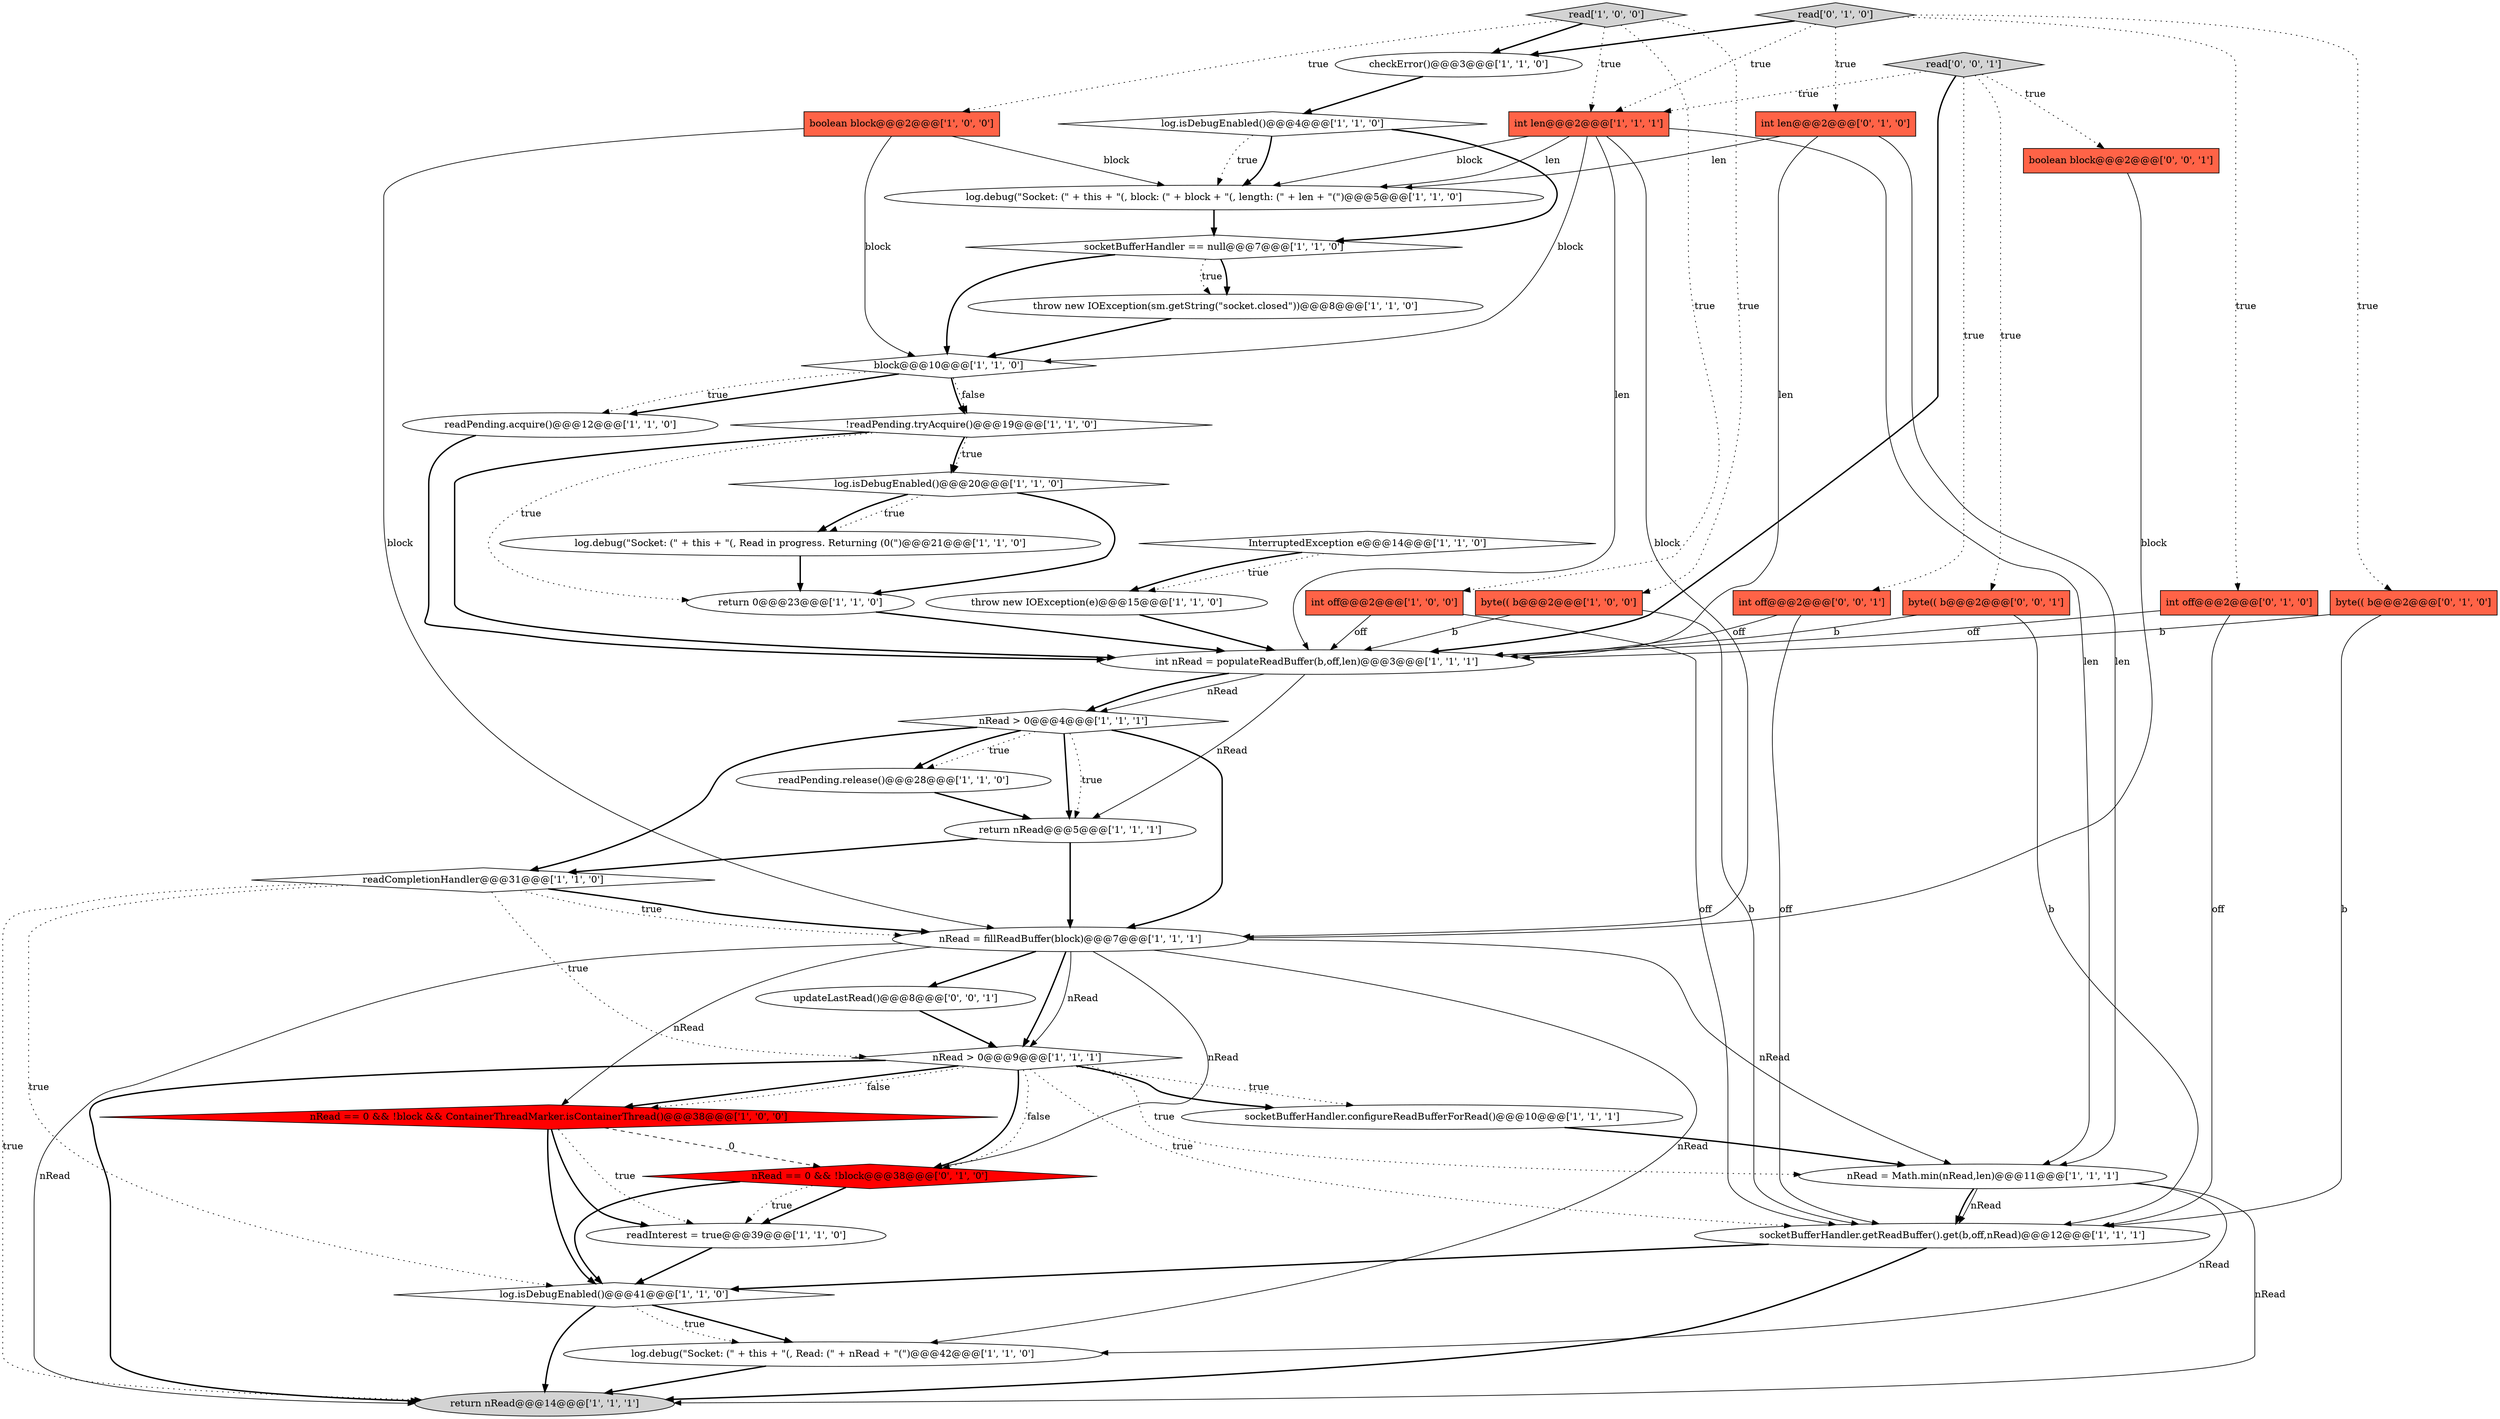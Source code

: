 digraph {
15 [style = filled, label = "return 0@@@23@@@['1', '1', '0']", fillcolor = white, shape = ellipse image = "AAA0AAABBB1BBB"];
19 [style = filled, label = "InterruptedException e@@@14@@@['1', '1', '0']", fillcolor = white, shape = diamond image = "AAA0AAABBB1BBB"];
25 [style = filled, label = "byte(( b@@@2@@@['1', '0', '0']", fillcolor = tomato, shape = box image = "AAA0AAABBB1BBB"];
21 [style = filled, label = "read['1', '0', '0']", fillcolor = lightgray, shape = diamond image = "AAA0AAABBB1BBB"];
16 [style = filled, label = "int nRead = populateReadBuffer(b,off,len)@@@3@@@['1', '1', '1']", fillcolor = white, shape = ellipse image = "AAA0AAABBB1BBB"];
27 [style = filled, label = "nRead == 0 && !block && ContainerThreadMarker.isContainerThread()@@@38@@@['1', '0', '0']", fillcolor = red, shape = diamond image = "AAA1AAABBB1BBB"];
3 [style = filled, label = "block@@@10@@@['1', '1', '0']", fillcolor = white, shape = diamond image = "AAA0AAABBB1BBB"];
34 [style = filled, label = "int len@@@2@@@['0', '1', '0']", fillcolor = tomato, shape = box image = "AAA0AAABBB2BBB"];
33 [style = filled, label = "int off@@@2@@@['0', '1', '0']", fillcolor = tomato, shape = box image = "AAA0AAABBB2BBB"];
35 [style = filled, label = "read['0', '1', '0']", fillcolor = lightgray, shape = diamond image = "AAA0AAABBB2BBB"];
17 [style = filled, label = "return nRead@@@14@@@['1', '1', '1']", fillcolor = lightgray, shape = ellipse image = "AAA0AAABBB1BBB"];
31 [style = filled, label = "nRead > 0@@@9@@@['1', '1', '1']", fillcolor = white, shape = diamond image = "AAA0AAABBB1BBB"];
22 [style = filled, label = "throw new IOException(e)@@@15@@@['1', '1', '0']", fillcolor = white, shape = ellipse image = "AAA0AAABBB1BBB"];
28 [style = filled, label = "!readPending.tryAcquire()@@@19@@@['1', '1', '0']", fillcolor = white, shape = diamond image = "AAA0AAABBB1BBB"];
18 [style = filled, label = "readPending.acquire()@@@12@@@['1', '1', '0']", fillcolor = white, shape = ellipse image = "AAA0AAABBB1BBB"];
13 [style = filled, label = "readInterest = true@@@39@@@['1', '1', '0']", fillcolor = white, shape = ellipse image = "AAA0AAABBB1BBB"];
5 [style = filled, label = "readPending.release()@@@28@@@['1', '1', '0']", fillcolor = white, shape = ellipse image = "AAA0AAABBB1BBB"];
23 [style = filled, label = "log.debug(\"Socket: (\" + this + \"(, Read in progress. Returning (0(\")@@@21@@@['1', '1', '0']", fillcolor = white, shape = ellipse image = "AAA0AAABBB1BBB"];
37 [style = filled, label = "nRead == 0 && !block@@@38@@@['0', '1', '0']", fillcolor = red, shape = diamond image = "AAA1AAABBB2BBB"];
4 [style = filled, label = "socketBufferHandler.getReadBuffer().get(b,off,nRead)@@@12@@@['1', '1', '1']", fillcolor = white, shape = ellipse image = "AAA0AAABBB1BBB"];
29 [style = filled, label = "int len@@@2@@@['1', '1', '1']", fillcolor = tomato, shape = box image = "AAA0AAABBB1BBB"];
39 [style = filled, label = "updateLastRead()@@@8@@@['0', '0', '1']", fillcolor = white, shape = ellipse image = "AAA0AAABBB3BBB"];
0 [style = filled, label = "checkError()@@@3@@@['1', '1', '0']", fillcolor = white, shape = ellipse image = "AAA0AAABBB1BBB"];
9 [style = filled, label = "log.debug(\"Socket: (\" + this + \"(, Read: (\" + nRead + \"(\")@@@42@@@['1', '1', '0']", fillcolor = white, shape = ellipse image = "AAA0AAABBB1BBB"];
10 [style = filled, label = "boolean block@@@2@@@['1', '0', '0']", fillcolor = tomato, shape = box image = "AAA0AAABBB1BBB"];
42 [style = filled, label = "byte(( b@@@2@@@['0', '0', '1']", fillcolor = tomato, shape = box image = "AAA0AAABBB3BBB"];
40 [style = filled, label = "boolean block@@@2@@@['0', '0', '1']", fillcolor = tomato, shape = box image = "AAA0AAABBB3BBB"];
6 [style = filled, label = "throw new IOException(sm.getString(\"socket.closed\"))@@@8@@@['1', '1', '0']", fillcolor = white, shape = ellipse image = "AAA0AAABBB1BBB"];
32 [style = filled, label = "log.isDebugEnabled()@@@4@@@['1', '1', '0']", fillcolor = white, shape = diamond image = "AAA0AAABBB1BBB"];
41 [style = filled, label = "read['0', '0', '1']", fillcolor = lightgray, shape = diamond image = "AAA0AAABBB3BBB"];
26 [style = filled, label = "socketBufferHandler.configureReadBufferForRead()@@@10@@@['1', '1', '1']", fillcolor = white, shape = ellipse image = "AAA0AAABBB1BBB"];
7 [style = filled, label = "readCompletionHandler@@@31@@@['1', '1', '0']", fillcolor = white, shape = diamond image = "AAA0AAABBB1BBB"];
36 [style = filled, label = "byte(( b@@@2@@@['0', '1', '0']", fillcolor = tomato, shape = box image = "AAA0AAABBB2BBB"];
38 [style = filled, label = "int off@@@2@@@['0', '0', '1']", fillcolor = tomato, shape = box image = "AAA0AAABBB3BBB"];
12 [style = filled, label = "return nRead@@@5@@@['1', '1', '1']", fillcolor = white, shape = ellipse image = "AAA0AAABBB1BBB"];
1 [style = filled, label = "nRead = fillReadBuffer(block)@@@7@@@['1', '1', '1']", fillcolor = white, shape = ellipse image = "AAA0AAABBB1BBB"];
11 [style = filled, label = "log.debug(\"Socket: (\" + this + \"(, block: (\" + block + \"(, length: (\" + len + \"(\")@@@5@@@['1', '1', '0']", fillcolor = white, shape = ellipse image = "AAA0AAABBB1BBB"];
30 [style = filled, label = "socketBufferHandler == null@@@7@@@['1', '1', '0']", fillcolor = white, shape = diamond image = "AAA0AAABBB1BBB"];
8 [style = filled, label = "nRead = Math.min(nRead,len)@@@11@@@['1', '1', '1']", fillcolor = white, shape = ellipse image = "AAA0AAABBB1BBB"];
2 [style = filled, label = "int off@@@2@@@['1', '0', '0']", fillcolor = tomato, shape = box image = "AAA0AAABBB1BBB"];
14 [style = filled, label = "log.isDebugEnabled()@@@41@@@['1', '1', '0']", fillcolor = white, shape = diamond image = "AAA0AAABBB1BBB"];
20 [style = filled, label = "nRead > 0@@@4@@@['1', '1', '1']", fillcolor = white, shape = diamond image = "AAA0AAABBB1BBB"];
24 [style = filled, label = "log.isDebugEnabled()@@@20@@@['1', '1', '0']", fillcolor = white, shape = diamond image = "AAA0AAABBB1BBB"];
27->13 [style = bold, label=""];
6->3 [style = bold, label=""];
31->37 [style = bold, label=""];
10->1 [style = solid, label="block"];
1->17 [style = solid, label="nRead"];
28->15 [style = dotted, label="true"];
32->11 [style = dotted, label="true"];
14->17 [style = bold, label=""];
36->4 [style = solid, label="b"];
30->6 [style = bold, label=""];
41->38 [style = dotted, label="true"];
12->7 [style = bold, label=""];
36->16 [style = solid, label="b"];
1->9 [style = solid, label="nRead"];
3->18 [style = bold, label=""];
41->29 [style = dotted, label="true"];
41->40 [style = dotted, label="true"];
39->31 [style = bold, label=""];
10->11 [style = solid, label="block"];
38->16 [style = solid, label="off"];
14->9 [style = bold, label=""];
41->42 [style = dotted, label="true"];
8->4 [style = bold, label=""];
29->16 [style = solid, label="len"];
1->31 [style = bold, label=""];
7->1 [style = dotted, label="true"];
32->11 [style = bold, label=""];
13->14 [style = bold, label=""];
1->8 [style = solid, label="nRead"];
7->1 [style = bold, label=""];
21->0 [style = bold, label=""];
21->29 [style = dotted, label="true"];
30->6 [style = dotted, label="true"];
2->16 [style = solid, label="off"];
9->17 [style = bold, label=""];
35->33 [style = dotted, label="true"];
12->1 [style = bold, label=""];
1->37 [style = solid, label="nRead"];
34->8 [style = solid, label="len"];
20->5 [style = dotted, label="true"];
35->0 [style = bold, label=""];
28->24 [style = dotted, label="true"];
3->28 [style = dotted, label="false"];
31->27 [style = bold, label=""];
3->18 [style = dotted, label="true"];
2->4 [style = solid, label="off"];
19->22 [style = dotted, label="true"];
8->9 [style = solid, label="nRead"];
1->27 [style = solid, label="nRead"];
28->24 [style = bold, label=""];
31->27 [style = dotted, label="false"];
31->37 [style = dotted, label="false"];
20->7 [style = bold, label=""];
37->13 [style = bold, label=""];
7->17 [style = dotted, label="true"];
16->20 [style = bold, label=""];
19->22 [style = bold, label=""];
11->30 [style = bold, label=""];
29->1 [style = solid, label="block"];
1->39 [style = bold, label=""];
35->29 [style = dotted, label="true"];
4->14 [style = bold, label=""];
38->4 [style = solid, label="off"];
4->17 [style = bold, label=""];
27->14 [style = bold, label=""];
22->16 [style = bold, label=""];
23->15 [style = bold, label=""];
7->31 [style = dotted, label="true"];
21->2 [style = dotted, label="true"];
26->8 [style = bold, label=""];
27->13 [style = dotted, label="true"];
21->10 [style = dotted, label="true"];
20->1 [style = bold, label=""];
32->30 [style = bold, label=""];
31->8 [style = dotted, label="true"];
27->37 [style = dashed, label="0"];
34->16 [style = solid, label="len"];
21->25 [style = dotted, label="true"];
31->26 [style = bold, label=""];
3->28 [style = bold, label=""];
24->23 [style = dotted, label="true"];
30->3 [style = bold, label=""];
42->4 [style = solid, label="b"];
41->16 [style = bold, label=""];
25->16 [style = solid, label="b"];
0->32 [style = bold, label=""];
31->17 [style = bold, label=""];
40->1 [style = solid, label="block"];
29->11 [style = solid, label="block"];
24->15 [style = bold, label=""];
24->23 [style = bold, label=""];
18->16 [style = bold, label=""];
29->8 [style = solid, label="len"];
35->36 [style = dotted, label="true"];
42->16 [style = solid, label="b"];
34->11 [style = solid, label="len"];
29->3 [style = solid, label="block"];
15->16 [style = bold, label=""];
28->16 [style = bold, label=""];
29->11 [style = solid, label="len"];
20->5 [style = bold, label=""];
8->4 [style = solid, label="nRead"];
25->4 [style = solid, label="b"];
37->14 [style = bold, label=""];
5->12 [style = bold, label=""];
31->26 [style = dotted, label="true"];
16->12 [style = solid, label="nRead"];
33->4 [style = solid, label="off"];
8->17 [style = solid, label="nRead"];
16->20 [style = solid, label="nRead"];
20->12 [style = bold, label=""];
33->16 [style = solid, label="off"];
1->31 [style = solid, label="nRead"];
10->3 [style = solid, label="block"];
35->34 [style = dotted, label="true"];
20->12 [style = dotted, label="true"];
14->9 [style = dotted, label="true"];
31->4 [style = dotted, label="true"];
37->13 [style = dotted, label="true"];
7->14 [style = dotted, label="true"];
}
